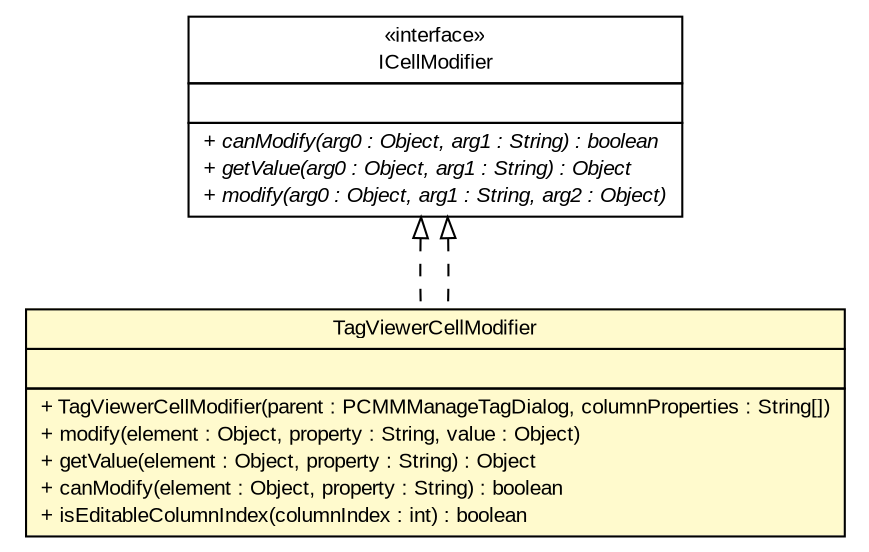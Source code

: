 #!/usr/local/bin/dot
#
# Class diagram 
# Generated by UMLGraph version R5_6-24-gf6e263 (http://www.umlgraph.org/)
#

digraph G {
	edge [fontname="arial",fontsize=10,labelfontname="arial",labelfontsize=10];
	node [fontname="arial",fontsize=10,shape=plaintext];
	nodesep=0.25;
	ranksep=0.5;
	// gov.sandia.cf.parts.ui.pcmm.editors.TagViewerCellModifier
	c410760 [label=<<table title="gov.sandia.cf.parts.ui.pcmm.editors.TagViewerCellModifier" border="0" cellborder="1" cellspacing="0" cellpadding="2" port="p" bgcolor="lemonChiffon" href="./TagViewerCellModifier.html">
		<tr><td><table border="0" cellspacing="0" cellpadding="1">
<tr><td align="center" balign="center"> TagViewerCellModifier </td></tr>
		</table></td></tr>
		<tr><td><table border="0" cellspacing="0" cellpadding="1">
<tr><td align="left" balign="left">  </td></tr>
		</table></td></tr>
		<tr><td><table border="0" cellspacing="0" cellpadding="1">
<tr><td align="left" balign="left"> + TagViewerCellModifier(parent : PCMMManageTagDialog, columnProperties : String[]) </td></tr>
<tr><td align="left" balign="left"> + modify(element : Object, property : String, value : Object) </td></tr>
<tr><td align="left" balign="left"> + getValue(element : Object, property : String) : Object </td></tr>
<tr><td align="left" balign="left"> + canModify(element : Object, property : String) : boolean </td></tr>
<tr><td align="left" balign="left"> + isEditableColumnIndex(columnIndex : int) : boolean </td></tr>
		</table></td></tr>
		</table>>, URL="./TagViewerCellModifier.html", fontname="arial", fontcolor="black", fontsize=10.0];
	//gov.sandia.cf.parts.ui.pcmm.editors.TagViewerCellModifier implements org.eclipse.jface.viewers.ICellModifier
	c410931:p -> c410760:p [dir=back,arrowtail=empty,style=dashed];
	//gov.sandia.cf.parts.ui.pcmm.editors.TagViewerCellModifier implements org.eclipse.jface.viewers.ICellModifier
	c410931:p -> c410760:p [dir=back,arrowtail=empty,style=dashed];
	// org.eclipse.jface.viewers.ICellModifier
	c410931 [label=<<table title="org.eclipse.jface.viewers.ICellModifier" border="0" cellborder="1" cellspacing="0" cellpadding="2" port="p" href="http://java.sun.com/j2se/1.4.2/docs/api/org/eclipse/jface/viewers/ICellModifier.html">
		<tr><td><table border="0" cellspacing="0" cellpadding="1">
<tr><td align="center" balign="center"> &#171;interface&#187; </td></tr>
<tr><td align="center" balign="center"> ICellModifier </td></tr>
		</table></td></tr>
		<tr><td><table border="0" cellspacing="0" cellpadding="1">
<tr><td align="left" balign="left">  </td></tr>
		</table></td></tr>
		<tr><td><table border="0" cellspacing="0" cellpadding="1">
<tr><td align="left" balign="left"><font face="arial italic" point-size="10.0"> + canModify(arg0 : Object, arg1 : String) : boolean </font></td></tr>
<tr><td align="left" balign="left"><font face="arial italic" point-size="10.0"> + getValue(arg0 : Object, arg1 : String) : Object </font></td></tr>
<tr><td align="left" balign="left"><font face="arial italic" point-size="10.0"> + modify(arg0 : Object, arg1 : String, arg2 : Object) </font></td></tr>
		</table></td></tr>
		</table>>, URL="http://java.sun.com/j2se/1.4.2/docs/api/org/eclipse/jface/viewers/ICellModifier.html", fontname="arial", fontcolor="black", fontsize=10.0];
}

